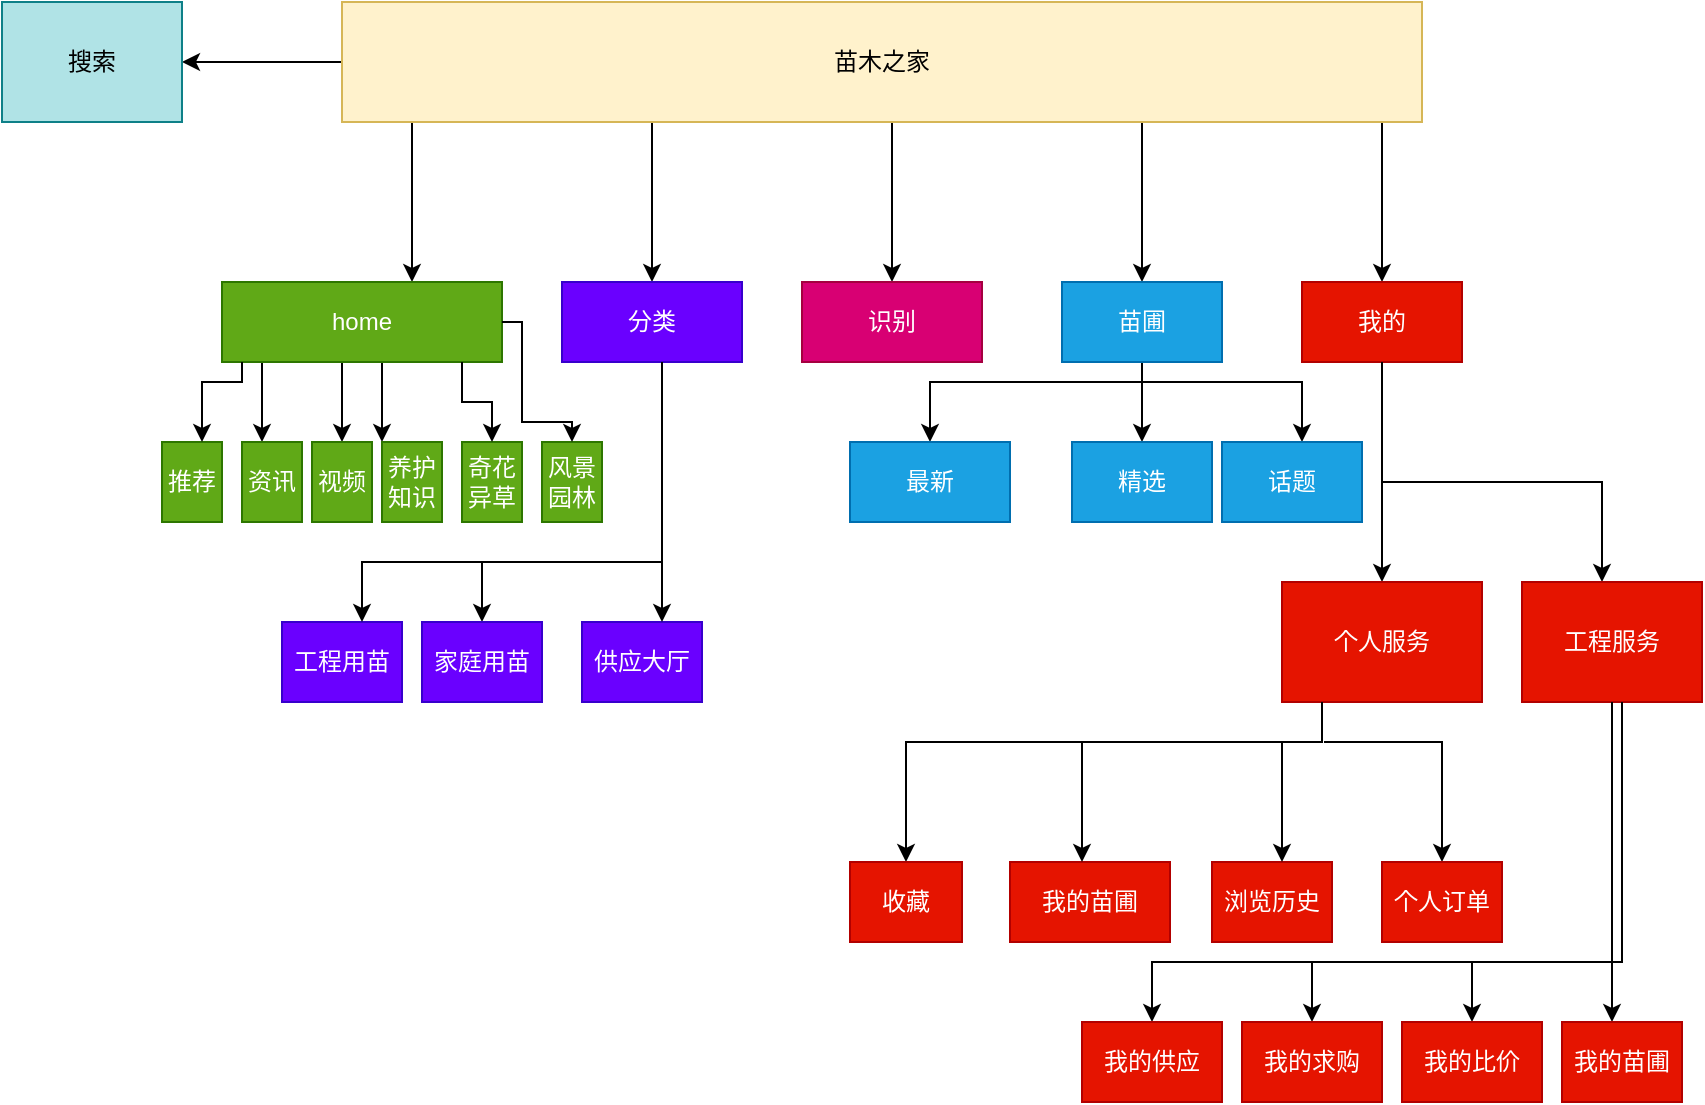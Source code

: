 <mxfile version="13.1.3" type="github"><diagram id="rjtkX_v5sropJGC4vKv6" name="第 1 页"><mxGraphModel dx="2012" dy="635" grid="1" gridSize="10" guides="1" tooltips="1" connect="1" arrows="1" fold="1" page="1" pageScale="1" pageWidth="827" pageHeight="1169" math="0" shadow="0"><root><mxCell id="0"/><mxCell id="1" parent="0"/><mxCell id="uEd3gaqZkU-Tlx0PcVxE-41" value="" style="edgeStyle=orthogonalEdgeStyle;rounded=0;orthogonalLoop=1;jettySize=auto;html=1;" edge="1" parent="1" source="uEd3gaqZkU-Tlx0PcVxE-39" target="uEd3gaqZkU-Tlx0PcVxE-40"><mxGeometry relative="1" as="geometry"><Array as="points"><mxPoint x="155" y="240"/><mxPoint x="155" y="240"/></Array></mxGeometry></mxCell><mxCell id="uEd3gaqZkU-Tlx0PcVxE-45" value="" style="edgeStyle=orthogonalEdgeStyle;rounded=0;orthogonalLoop=1;jettySize=auto;html=1;" edge="1" parent="1" source="uEd3gaqZkU-Tlx0PcVxE-39" target="uEd3gaqZkU-Tlx0PcVxE-44"><mxGeometry relative="1" as="geometry"><Array as="points"><mxPoint x="640" y="270"/><mxPoint x="640" y="270"/></Array></mxGeometry></mxCell><mxCell id="uEd3gaqZkU-Tlx0PcVxE-47" value="" style="edgeStyle=orthogonalEdgeStyle;rounded=0;orthogonalLoop=1;jettySize=auto;html=1;" edge="1" parent="1" source="uEd3gaqZkU-Tlx0PcVxE-39" target="uEd3gaqZkU-Tlx0PcVxE-46"><mxGeometry relative="1" as="geometry"><Array as="points"><mxPoint x="520" y="240"/><mxPoint x="520" y="240"/></Array></mxGeometry></mxCell><mxCell id="uEd3gaqZkU-Tlx0PcVxE-55" value="" style="edgeStyle=orthogonalEdgeStyle;rounded=0;orthogonalLoop=1;jettySize=auto;html=1;" edge="1" parent="1" source="uEd3gaqZkU-Tlx0PcVxE-39" target="uEd3gaqZkU-Tlx0PcVxE-54"><mxGeometry relative="1" as="geometry"><Array as="points"><mxPoint x="275" y="250"/><mxPoint x="275" y="250"/></Array></mxGeometry></mxCell><mxCell id="uEd3gaqZkU-Tlx0PcVxE-59" value="" style="edgeStyle=orthogonalEdgeStyle;rounded=0;orthogonalLoop=1;jettySize=auto;html=1;" edge="1" parent="1" source="uEd3gaqZkU-Tlx0PcVxE-39" target="uEd3gaqZkU-Tlx0PcVxE-56"><mxGeometry relative="1" as="geometry"><Array as="points"><mxPoint x="395" y="220"/><mxPoint x="395" y="220"/></Array></mxGeometry></mxCell><mxCell id="uEd3gaqZkU-Tlx0PcVxE-143" value="" style="edgeStyle=orthogonalEdgeStyle;rounded=0;orthogonalLoop=1;jettySize=auto;html=1;" edge="1" parent="1" source="uEd3gaqZkU-Tlx0PcVxE-39" target="uEd3gaqZkU-Tlx0PcVxE-142"><mxGeometry relative="1" as="geometry"/></mxCell><mxCell id="uEd3gaqZkU-Tlx0PcVxE-39" value="苗木之家" style="rounded=0;whiteSpace=wrap;html=1;fillColor=#fff2cc;strokeColor=#d6b656;" vertex="1" parent="1"><mxGeometry x="120" y="140" width="540" height="60" as="geometry"/></mxCell><mxCell id="uEd3gaqZkU-Tlx0PcVxE-142" value="搜索" style="rounded=0;whiteSpace=wrap;html=1;fillColor=#b0e3e6;strokeColor=#0e8088;" vertex="1" parent="1"><mxGeometry x="-50" y="140" width="90" height="60" as="geometry"/></mxCell><mxCell id="uEd3gaqZkU-Tlx0PcVxE-54" value="分类" style="rounded=0;whiteSpace=wrap;html=1;fillColor=#6a00ff;strokeColor=#3700CC;fontColor=#ffffff;" vertex="1" parent="1"><mxGeometry x="230" y="280" width="90" height="40" as="geometry"/></mxCell><mxCell id="uEd3gaqZkU-Tlx0PcVxE-82" value="工程用苗" style="rounded=0;whiteSpace=wrap;html=1;fillColor=#6a00ff;strokeColor=#3700CC;fontColor=#ffffff;" vertex="1" parent="1"><mxGeometry x="90" y="450" width="60" height="40" as="geometry"/></mxCell><mxCell id="uEd3gaqZkU-Tlx0PcVxE-104" value="" style="edgeStyle=orthogonalEdgeStyle;rounded=0;orthogonalLoop=1;jettySize=auto;html=1;" edge="1" parent="1" source="uEd3gaqZkU-Tlx0PcVxE-46" target="uEd3gaqZkU-Tlx0PcVxE-103"><mxGeometry relative="1" as="geometry"><Array as="points"><mxPoint x="520" y="350"/><mxPoint x="520" y="350"/></Array></mxGeometry></mxCell><mxCell id="uEd3gaqZkU-Tlx0PcVxE-109" value="" style="edgeStyle=orthogonalEdgeStyle;rounded=0;orthogonalLoop=1;jettySize=auto;html=1;" edge="1" parent="1" source="uEd3gaqZkU-Tlx0PcVxE-46" target="uEd3gaqZkU-Tlx0PcVxE-105"><mxGeometry relative="1" as="geometry"><Array as="points"><mxPoint x="520" y="330"/><mxPoint x="414" y="330"/></Array></mxGeometry></mxCell><mxCell id="uEd3gaqZkU-Tlx0PcVxE-112" value="" style="edgeStyle=orthogonalEdgeStyle;rounded=0;orthogonalLoop=1;jettySize=auto;html=1;" edge="1" parent="1" source="uEd3gaqZkU-Tlx0PcVxE-46" target="uEd3gaqZkU-Tlx0PcVxE-106"><mxGeometry relative="1" as="geometry"><Array as="points"><mxPoint x="520" y="330"/><mxPoint x="600" y="330"/></Array></mxGeometry></mxCell><mxCell id="uEd3gaqZkU-Tlx0PcVxE-46" value="苗圃" style="rounded=0;whiteSpace=wrap;html=1;fillColor=#1ba1e2;strokeColor=#006EAF;fontColor=#ffffff;" vertex="1" parent="1"><mxGeometry x="480" y="280" width="80" height="40" as="geometry"/></mxCell><mxCell id="uEd3gaqZkU-Tlx0PcVxE-103" value="精选" style="rounded=0;whiteSpace=wrap;html=1;fillColor=#1ba1e2;strokeColor=#006EAF;fontColor=#ffffff;" vertex="1" parent="1"><mxGeometry x="485" y="360" width="70" height="40" as="geometry"/></mxCell><mxCell id="uEd3gaqZkU-Tlx0PcVxE-113" value="" style="edgeStyle=orthogonalEdgeStyle;rounded=0;orthogonalLoop=1;jettySize=auto;html=1;entryX=0.5;entryY=0;entryDx=0;entryDy=0;" edge="1" parent="1" source="uEd3gaqZkU-Tlx0PcVxE-44" target="uEd3gaqZkU-Tlx0PcVxE-114"><mxGeometry relative="1" as="geometry"><mxPoint x="640" y="460" as="targetPoint"/><Array as="points"><mxPoint x="640" y="430"/></Array></mxGeometry></mxCell><mxCell id="uEd3gaqZkU-Tlx0PcVxE-44" value="我的" style="rounded=0;whiteSpace=wrap;html=1;fillColor=#e51400;strokeColor=#B20000;fontColor=#ffffff;" vertex="1" parent="1"><mxGeometry x="600" y="280" width="80" height="40" as="geometry"/></mxCell><mxCell id="uEd3gaqZkU-Tlx0PcVxE-76" value="" style="edgeStyle=orthogonalEdgeStyle;rounded=0;orthogonalLoop=1;jettySize=auto;html=1;" edge="1" parent="1" source="uEd3gaqZkU-Tlx0PcVxE-40" target="uEd3gaqZkU-Tlx0PcVxE-66"><mxGeometry relative="1" as="geometry"><Array as="points"><mxPoint x="80" y="340"/><mxPoint x="80" y="340"/></Array></mxGeometry></mxCell><mxCell id="uEd3gaqZkU-Tlx0PcVxE-77" value="" style="edgeStyle=orthogonalEdgeStyle;rounded=0;orthogonalLoop=1;jettySize=auto;html=1;" edge="1" parent="1" source="uEd3gaqZkU-Tlx0PcVxE-40" target="uEd3gaqZkU-Tlx0PcVxE-69"><mxGeometry relative="1" as="geometry"><Array as="points"><mxPoint x="120" y="340"/><mxPoint x="120" y="340"/></Array></mxGeometry></mxCell><mxCell id="uEd3gaqZkU-Tlx0PcVxE-79" value="" style="edgeStyle=orthogonalEdgeStyle;rounded=0;orthogonalLoop=1;jettySize=auto;html=1;" edge="1" parent="1" source="uEd3gaqZkU-Tlx0PcVxE-40" target="uEd3gaqZkU-Tlx0PcVxE-67"><mxGeometry relative="1" as="geometry"><mxPoint x="180" y="380" as="targetPoint"/><Array as="points"><mxPoint x="160" y="400"/></Array></mxGeometry></mxCell><mxCell id="uEd3gaqZkU-Tlx0PcVxE-40" value="home" style="rounded=0;whiteSpace=wrap;html=1;fillColor=#60a917;strokeColor=#2D7600;fontColor=#ffffff;" vertex="1" parent="1"><mxGeometry x="60" y="280" width="140" height="40" as="geometry"/></mxCell><mxCell id="uEd3gaqZkU-Tlx0PcVxE-60" value="推荐" style="rounded=0;whiteSpace=wrap;html=1;fillColor=#60a917;strokeColor=#2D7600;fontColor=#ffffff;" vertex="1" parent="1"><mxGeometry x="30" y="360" width="30" height="40" as="geometry"/></mxCell><mxCell id="uEd3gaqZkU-Tlx0PcVxE-56" value="识别" style="rounded=0;whiteSpace=wrap;html=1;fillColor=#d80073;strokeColor=#A50040;fontColor=#ffffff;" vertex="1" parent="1"><mxGeometry x="350" y="280" width="90" height="40" as="geometry"/></mxCell><mxCell id="uEd3gaqZkU-Tlx0PcVxE-62" value="" style="edgeStyle=orthogonalEdgeStyle;rounded=0;orthogonalLoop=1;jettySize=auto;html=1;" edge="1" parent="1" source="uEd3gaqZkU-Tlx0PcVxE-40" target="uEd3gaqZkU-Tlx0PcVxE-60"><mxGeometry relative="1" as="geometry"><mxPoint x="140.029" y="320" as="sourcePoint"/><mxPoint x="125" y="400" as="targetPoint"/><Array as="points"><mxPoint x="70" y="330"/><mxPoint x="50" y="330"/></Array></mxGeometry></mxCell><mxCell id="uEd3gaqZkU-Tlx0PcVxE-66" value="资讯" style="rounded=0;whiteSpace=wrap;html=1;fillColor=#60a917;strokeColor=#2D7600;fontColor=#ffffff;" vertex="1" parent="1"><mxGeometry x="70" y="360" width="30" height="40" as="geometry"/></mxCell><mxCell id="uEd3gaqZkU-Tlx0PcVxE-67" value="养护知识" style="rounded=0;whiteSpace=wrap;html=1;fillColor=#60a917;strokeColor=#2D7600;fontColor=#ffffff;" vertex="1" parent="1"><mxGeometry x="140" y="360" width="30" height="40" as="geometry"/></mxCell><mxCell id="uEd3gaqZkU-Tlx0PcVxE-68" value="奇花异草" style="rounded=0;whiteSpace=wrap;html=1;fillColor=#60a917;strokeColor=#2D7600;fontColor=#ffffff;" vertex="1" parent="1"><mxGeometry x="180" y="360" width="30" height="40" as="geometry"/></mxCell><mxCell id="uEd3gaqZkU-Tlx0PcVxE-69" value="视频" style="rounded=0;whiteSpace=wrap;html=1;fillColor=#60a917;strokeColor=#2D7600;fontColor=#ffffff;" vertex="1" parent="1"><mxGeometry x="105" y="360" width="30" height="40" as="geometry"/></mxCell><mxCell id="uEd3gaqZkU-Tlx0PcVxE-70" value="风景园林" style="rounded=0;whiteSpace=wrap;html=1;fillColor=#60a917;strokeColor=#2D7600;fontColor=#ffffff;" vertex="1" parent="1"><mxGeometry x="220" y="360" width="30" height="40" as="geometry"/></mxCell><mxCell id="uEd3gaqZkU-Tlx0PcVxE-80" value="" style="edgeStyle=orthogonalEdgeStyle;rounded=0;orthogonalLoop=1;jettySize=auto;html=1;" edge="1" parent="1" target="uEd3gaqZkU-Tlx0PcVxE-68"><mxGeometry relative="1" as="geometry"><mxPoint x="180" y="320" as="sourcePoint"/><mxPoint x="218" y="380" as="targetPoint"/><Array as="points"><mxPoint x="180" y="340"/><mxPoint x="195" y="340"/></Array></mxGeometry></mxCell><mxCell id="uEd3gaqZkU-Tlx0PcVxE-81" value="" style="edgeStyle=orthogonalEdgeStyle;rounded=0;orthogonalLoop=1;jettySize=auto;html=1;" edge="1" parent="1" source="uEd3gaqZkU-Tlx0PcVxE-40" target="uEd3gaqZkU-Tlx0PcVxE-70"><mxGeometry relative="1" as="geometry"><mxPoint x="234.96" y="330" as="sourcePoint"/><mxPoint x="255" y="400" as="targetPoint"/><Array as="points"><mxPoint x="210" y="300"/><mxPoint x="210" y="350"/><mxPoint x="235" y="350"/></Array></mxGeometry></mxCell><mxCell id="uEd3gaqZkU-Tlx0PcVxE-89" value="" style="edgeStyle=orthogonalEdgeStyle;rounded=0;orthogonalLoop=1;jettySize=auto;html=1;" edge="1" parent="1" source="uEd3gaqZkU-Tlx0PcVxE-54" target="uEd3gaqZkU-Tlx0PcVxE-82"><mxGeometry relative="1" as="geometry"><mxPoint x="280.029" y="320" as="sourcePoint"/><mxPoint x="280.029" y="520" as="targetPoint"/><Array as="points"><mxPoint x="280" y="420"/><mxPoint x="130" y="420"/></Array></mxGeometry></mxCell><mxCell id="uEd3gaqZkU-Tlx0PcVxE-93" value="" style="edgeStyle=orthogonalEdgeStyle;rounded=0;orthogonalLoop=1;jettySize=auto;html=1;" edge="1" parent="1" source="uEd3gaqZkU-Tlx0PcVxE-54" target="uEd3gaqZkU-Tlx0PcVxE-94"><mxGeometry relative="1" as="geometry"><mxPoint x="280.029" y="320" as="sourcePoint"/><mxPoint x="130.029" y="545" as="targetPoint"/><Array as="points"><mxPoint x="280" y="420"/><mxPoint x="190" y="420"/></Array></mxGeometry></mxCell><mxCell id="uEd3gaqZkU-Tlx0PcVxE-94" value="家庭用苗" style="rounded=0;whiteSpace=wrap;html=1;fillColor=#6a00ff;strokeColor=#3700CC;fontColor=#ffffff;" vertex="1" parent="1"><mxGeometry x="160" y="450" width="60" height="40" as="geometry"/></mxCell><mxCell id="uEd3gaqZkU-Tlx0PcVxE-100" value="供应大厅" style="rounded=0;whiteSpace=wrap;html=1;fillColor=#6a00ff;strokeColor=#3700CC;fontColor=#ffffff;" vertex="1" parent="1"><mxGeometry x="240" y="450" width="60" height="40" as="geometry"/></mxCell><mxCell id="uEd3gaqZkU-Tlx0PcVxE-102" value="" style="edgeStyle=orthogonalEdgeStyle;rounded=0;orthogonalLoop=1;jettySize=auto;html=1;" edge="1" parent="1" source="uEd3gaqZkU-Tlx0PcVxE-54" target="uEd3gaqZkU-Tlx0PcVxE-100"><mxGeometry relative="1" as="geometry"><mxPoint x="280.029" y="320" as="sourcePoint"/><mxPoint x="275" y="450" as="targetPoint"/><Array as="points"><mxPoint x="280" y="360"/><mxPoint x="280" y="360"/></Array></mxGeometry></mxCell><mxCell id="uEd3gaqZkU-Tlx0PcVxE-105" value="最新" style="rounded=0;whiteSpace=wrap;html=1;fillColor=#1ba1e2;strokeColor=#006EAF;fontColor=#ffffff;" vertex="1" parent="1"><mxGeometry x="374" y="360" width="80" height="40" as="geometry"/></mxCell><mxCell id="uEd3gaqZkU-Tlx0PcVxE-106" value="话题" style="rounded=0;whiteSpace=wrap;html=1;fillColor=#1ba1e2;strokeColor=#006EAF;fontColor=#ffffff;" vertex="1" parent="1"><mxGeometry x="560" y="360" width="70" height="40" as="geometry"/></mxCell><mxCell id="uEd3gaqZkU-Tlx0PcVxE-121" value="" style="edgeStyle=orthogonalEdgeStyle;rounded=0;orthogonalLoop=1;jettySize=auto;html=1;" edge="1" parent="1" target="uEd3gaqZkU-Tlx0PcVxE-120"><mxGeometry relative="1" as="geometry"><mxPoint x="610" y="490" as="sourcePoint"/><Array as="points"><mxPoint x="610" y="510"/><mxPoint x="402" y="510"/></Array></mxGeometry></mxCell><mxCell id="uEd3gaqZkU-Tlx0PcVxE-114" value="个人服务" style="rounded=0;whiteSpace=wrap;html=1;fillColor=#e51400;strokeColor=#B20000;fontColor=#ffffff;" vertex="1" parent="1"><mxGeometry x="590" y="430" width="100" height="60" as="geometry"/></mxCell><mxCell id="uEd3gaqZkU-Tlx0PcVxE-120" value="收藏" style="rounded=0;whiteSpace=wrap;html=1;fillColor=#e51400;strokeColor=#B20000;fontColor=#ffffff;" vertex="1" parent="1"><mxGeometry x="374" y="570" width="56" height="40" as="geometry"/></mxCell><mxCell id="uEd3gaqZkU-Tlx0PcVxE-115" value="" style="edgeStyle=orthogonalEdgeStyle;rounded=0;orthogonalLoop=1;jettySize=auto;html=1;exitX=0.5;exitY=1;exitDx=0;exitDy=0;" edge="1" parent="1" source="uEd3gaqZkU-Tlx0PcVxE-44"><mxGeometry relative="1" as="geometry"><mxPoint x="760" y="320.0" as="sourcePoint"/><mxPoint x="750" y="430" as="targetPoint"/><Array as="points"><mxPoint x="640" y="380"/><mxPoint x="750" y="380"/><mxPoint x="750" y="430"/></Array></mxGeometry></mxCell><mxCell id="uEd3gaqZkU-Tlx0PcVxE-133" value="" style="edgeStyle=orthogonalEdgeStyle;rounded=0;orthogonalLoop=1;jettySize=auto;html=1;" edge="1" parent="1" source="uEd3gaqZkU-Tlx0PcVxE-117" target="uEd3gaqZkU-Tlx0PcVxE-132"><mxGeometry relative="1" as="geometry"><Array as="points"><mxPoint x="760" y="620"/><mxPoint x="525" y="620"/></Array></mxGeometry></mxCell><mxCell id="uEd3gaqZkU-Tlx0PcVxE-117" value="工程服务" style="rounded=0;whiteSpace=wrap;html=1;fillColor=#e51400;strokeColor=#B20000;fontColor=#ffffff;" vertex="1" parent="1"><mxGeometry x="710" y="430" width="90" height="60" as="geometry"/></mxCell><mxCell id="uEd3gaqZkU-Tlx0PcVxE-132" value="我的供应" style="rounded=0;whiteSpace=wrap;html=1;fillColor=#e51400;strokeColor=#B20000;fontColor=#ffffff;" vertex="1" parent="1"><mxGeometry x="490" y="650" width="70" height="40" as="geometry"/></mxCell><mxCell id="uEd3gaqZkU-Tlx0PcVxE-122" value="我的苗圃" style="rounded=0;whiteSpace=wrap;html=1;fillColor=#e51400;strokeColor=#B20000;fontColor=#ffffff;" vertex="1" parent="1"><mxGeometry x="454" y="570" width="80" height="40" as="geometry"/></mxCell><mxCell id="uEd3gaqZkU-Tlx0PcVxE-123" value="浏览历史" style="rounded=0;whiteSpace=wrap;html=1;fillColor=#e51400;strokeColor=#B20000;fontColor=#ffffff;" vertex="1" parent="1"><mxGeometry x="555" y="570" width="60" height="40" as="geometry"/></mxCell><mxCell id="uEd3gaqZkU-Tlx0PcVxE-124" value="" style="edgeStyle=orthogonalEdgeStyle;rounded=0;orthogonalLoop=1;jettySize=auto;html=1;" edge="1" parent="1"><mxGeometry relative="1" as="geometry"><mxPoint x="610" y="490" as="sourcePoint"/><mxPoint x="490" y="570" as="targetPoint"/><Array as="points"><mxPoint x="610" y="490"/><mxPoint x="610" y="510"/><mxPoint x="490" y="510"/></Array></mxGeometry></mxCell><mxCell id="uEd3gaqZkU-Tlx0PcVxE-125" value="" style="edgeStyle=orthogonalEdgeStyle;rounded=0;orthogonalLoop=1;jettySize=auto;html=1;" edge="1" parent="1" target="uEd3gaqZkU-Tlx0PcVxE-123"><mxGeometry relative="1" as="geometry"><mxPoint x="610" y="490" as="sourcePoint"/><mxPoint x="580" y="570" as="targetPoint"/><Array as="points"><mxPoint x="610" y="490"/><mxPoint x="610" y="510"/><mxPoint x="590" y="510"/></Array></mxGeometry></mxCell><mxCell id="uEd3gaqZkU-Tlx0PcVxE-129" value="" style="edgeStyle=orthogonalEdgeStyle;rounded=0;orthogonalLoop=1;jettySize=auto;html=1;" edge="1" parent="1" target="uEd3gaqZkU-Tlx0PcVxE-131"><mxGeometry relative="1" as="geometry"><mxPoint x="611" y="510" as="sourcePoint"/><mxPoint x="610.034" y="570" as="targetPoint"/><Array as="points"><mxPoint x="670" y="510"/></Array></mxGeometry></mxCell><mxCell id="uEd3gaqZkU-Tlx0PcVxE-131" value="个人订单" style="rounded=0;whiteSpace=wrap;html=1;fillColor=#e51400;strokeColor=#B20000;fontColor=#ffffff;" vertex="1" parent="1"><mxGeometry x="640" y="570" width="60" height="40" as="geometry"/></mxCell><mxCell id="uEd3gaqZkU-Tlx0PcVxE-135" value="" style="edgeStyle=orthogonalEdgeStyle;rounded=0;orthogonalLoop=1;jettySize=auto;html=1;" edge="1" parent="1" source="uEd3gaqZkU-Tlx0PcVxE-117" target="uEd3gaqZkU-Tlx0PcVxE-140"><mxGeometry relative="1" as="geometry"><mxPoint x="760.0" y="490" as="sourcePoint"/><mxPoint x="610.0" y="720" as="targetPoint"/><Array as="points"><mxPoint x="760" y="620"/><mxPoint x="605" y="620"/></Array></mxGeometry></mxCell><mxCell id="uEd3gaqZkU-Tlx0PcVxE-137" value="" style="edgeStyle=orthogonalEdgeStyle;rounded=0;orthogonalLoop=1;jettySize=auto;html=1;" edge="1" parent="1" source="uEd3gaqZkU-Tlx0PcVxE-117" target="uEd3gaqZkU-Tlx0PcVxE-141"><mxGeometry relative="1" as="geometry"><mxPoint x="760.0" y="490" as="sourcePoint"/><mxPoint x="640" y="710" as="targetPoint"/><Array as="points"><mxPoint x="760" y="620"/><mxPoint x="685" y="620"/></Array></mxGeometry></mxCell><mxCell id="uEd3gaqZkU-Tlx0PcVxE-138" value="" style="edgeStyle=orthogonalEdgeStyle;rounded=0;orthogonalLoop=1;jettySize=auto;html=1;" edge="1" parent="1" source="uEd3gaqZkU-Tlx0PcVxE-117" target="uEd3gaqZkU-Tlx0PcVxE-139"><mxGeometry relative="1" as="geometry"><mxPoint x="760.0" y="490" as="sourcePoint"/><mxPoint x="640" y="710" as="targetPoint"/><Array as="points"><mxPoint x="760" y="660"/><mxPoint x="760" y="660"/></Array></mxGeometry></mxCell><mxCell id="uEd3gaqZkU-Tlx0PcVxE-139" value="我的苗圃" style="rounded=0;whiteSpace=wrap;html=1;fillColor=#e51400;strokeColor=#B20000;fontColor=#ffffff;" vertex="1" parent="1"><mxGeometry x="730" y="650" width="60" height="40" as="geometry"/></mxCell><mxCell id="uEd3gaqZkU-Tlx0PcVxE-140" value="我的求购" style="rounded=0;whiteSpace=wrap;html=1;fillColor=#e51400;strokeColor=#B20000;fontColor=#ffffff;" vertex="1" parent="1"><mxGeometry x="570" y="650" width="70" height="40" as="geometry"/></mxCell><mxCell id="uEd3gaqZkU-Tlx0PcVxE-141" value="我的比价" style="rounded=0;whiteSpace=wrap;html=1;fillColor=#e51400;strokeColor=#B20000;fontColor=#ffffff;" vertex="1" parent="1"><mxGeometry x="650" y="650" width="70" height="40" as="geometry"/></mxCell></root></mxGraphModel></diagram></mxfile>